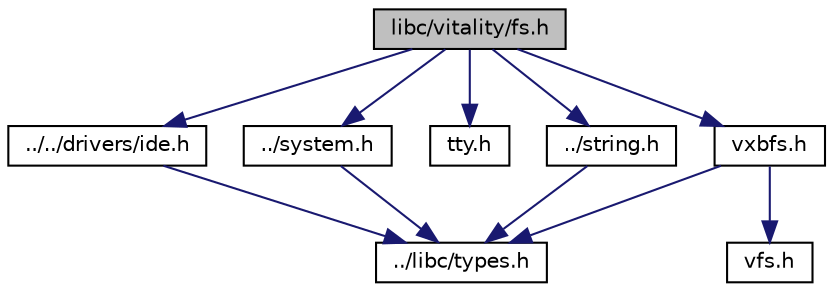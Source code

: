 digraph "libc/vitality/fs.h"
{
  edge [fontname="Helvetica",fontsize="10",labelfontname="Helvetica",labelfontsize="10"];
  node [fontname="Helvetica",fontsize="10",shape=record];
  Node0 [label="libc/vitality/fs.h",height=0.2,width=0.4,color="black", fillcolor="grey75", style="filled", fontcolor="black"];
  Node0 -> Node1 [color="midnightblue",fontsize="10",style="solid"];
  Node1 [label="../../drivers/ide.h",height=0.2,width=0.4,color="black", fillcolor="white", style="filled",URL="$a00035.html"];
  Node1 -> Node2 [color="midnightblue",fontsize="10",style="solid"];
  Node2 [label="../libc/types.h",height=0.2,width=0.4,color="black", fillcolor="white", style="filled",URL="$a00125.html"];
  Node0 -> Node3 [color="midnightblue",fontsize="10",style="solid"];
  Node3 [label="../system.h",height=0.2,width=0.4,color="black", fillcolor="white", style="filled",URL="$a00122.html"];
  Node3 -> Node2 [color="midnightblue",fontsize="10",style="solid"];
  Node0 -> Node4 [color="midnightblue",fontsize="10",style="solid"];
  Node4 [label="tty.h",height=0.2,width=0.4,color="black", fillcolor="white", style="filled",URL="$a00152.html"];
  Node0 -> Node5 [color="midnightblue",fontsize="10",style="solid"];
  Node5 [label="../string.h",height=0.2,width=0.4,color="black", fillcolor="white", style="filled",URL="$a00116.html"];
  Node5 -> Node2 [color="midnightblue",fontsize="10",style="solid"];
  Node0 -> Node6 [color="midnightblue",fontsize="10",style="solid"];
  Node6 [label="vxbfs.h",height=0.2,width=0.4,color="black", fillcolor="white", style="filled",URL="$a00176.html"];
  Node6 -> Node2 [color="midnightblue",fontsize="10",style="solid"];
  Node6 -> Node7 [color="midnightblue",fontsize="10",style="solid"];
  Node7 [label="vfs.h",height=0.2,width=0.4,color="black", fillcolor="white", style="filled",URL="$a00161.html"];
}
